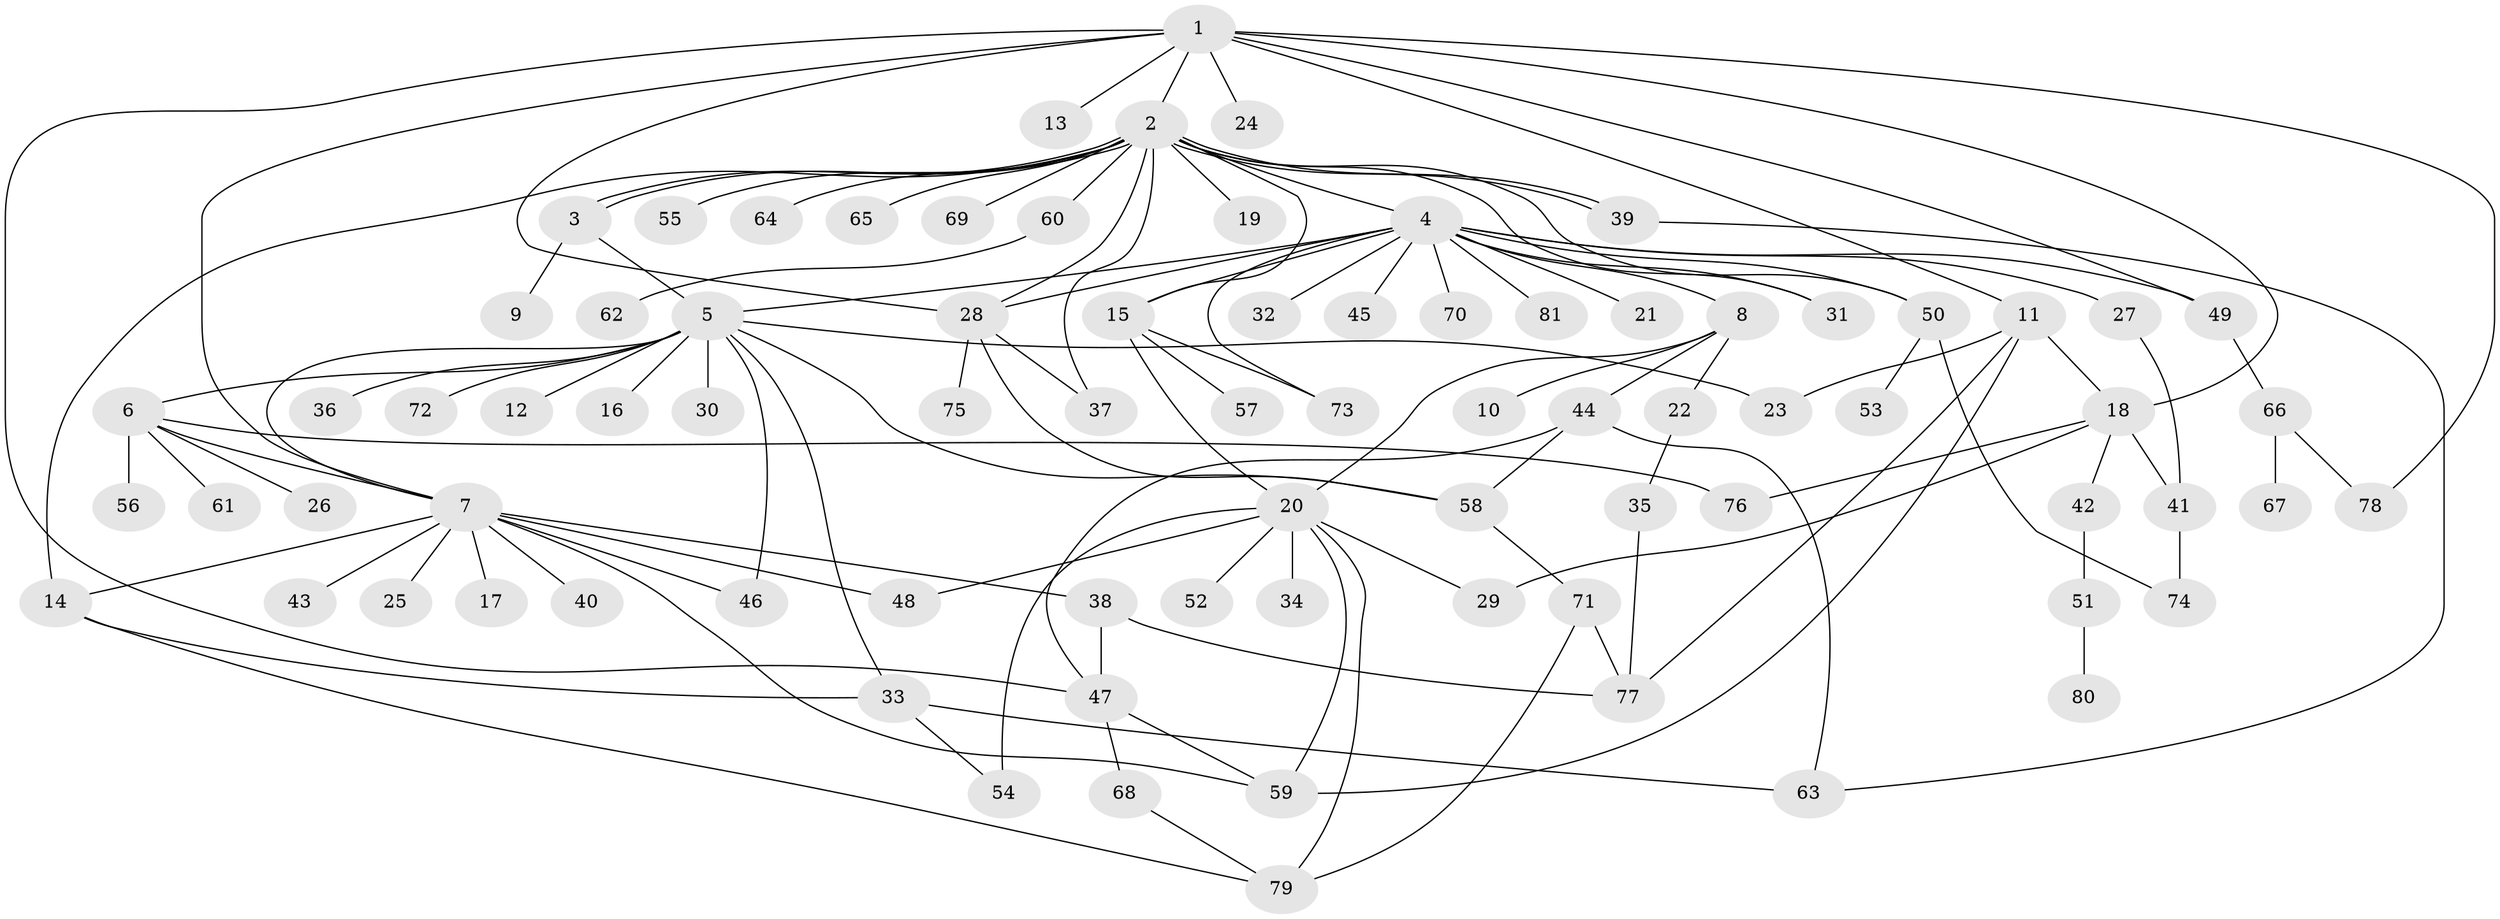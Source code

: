 // Generated by graph-tools (version 1.1) at 2025/14/03/09/25 04:14:44]
// undirected, 81 vertices, 121 edges
graph export_dot {
graph [start="1"]
  node [color=gray90,style=filled];
  1;
  2;
  3;
  4;
  5;
  6;
  7;
  8;
  9;
  10;
  11;
  12;
  13;
  14;
  15;
  16;
  17;
  18;
  19;
  20;
  21;
  22;
  23;
  24;
  25;
  26;
  27;
  28;
  29;
  30;
  31;
  32;
  33;
  34;
  35;
  36;
  37;
  38;
  39;
  40;
  41;
  42;
  43;
  44;
  45;
  46;
  47;
  48;
  49;
  50;
  51;
  52;
  53;
  54;
  55;
  56;
  57;
  58;
  59;
  60;
  61;
  62;
  63;
  64;
  65;
  66;
  67;
  68;
  69;
  70;
  71;
  72;
  73;
  74;
  75;
  76;
  77;
  78;
  79;
  80;
  81;
  1 -- 2;
  1 -- 7;
  1 -- 11;
  1 -- 13;
  1 -- 18;
  1 -- 24;
  1 -- 28;
  1 -- 47;
  1 -- 49;
  1 -- 78;
  2 -- 3;
  2 -- 3;
  2 -- 4;
  2 -- 14;
  2 -- 15;
  2 -- 19;
  2 -- 28;
  2 -- 31;
  2 -- 37;
  2 -- 39;
  2 -- 39;
  2 -- 50;
  2 -- 55;
  2 -- 60;
  2 -- 64;
  2 -- 65;
  2 -- 69;
  3 -- 5;
  3 -- 9;
  4 -- 5;
  4 -- 8;
  4 -- 15;
  4 -- 21;
  4 -- 27;
  4 -- 28;
  4 -- 31;
  4 -- 32;
  4 -- 45;
  4 -- 49;
  4 -- 50;
  4 -- 70;
  4 -- 73;
  4 -- 81;
  5 -- 6;
  5 -- 7;
  5 -- 12;
  5 -- 16;
  5 -- 23;
  5 -- 30;
  5 -- 33;
  5 -- 36;
  5 -- 46;
  5 -- 58;
  5 -- 72;
  6 -- 7;
  6 -- 26;
  6 -- 56;
  6 -- 61;
  6 -- 76;
  7 -- 14;
  7 -- 17;
  7 -- 25;
  7 -- 38;
  7 -- 40;
  7 -- 43;
  7 -- 46;
  7 -- 48;
  7 -- 59;
  8 -- 10;
  8 -- 20;
  8 -- 22;
  8 -- 44;
  11 -- 18;
  11 -- 23;
  11 -- 59;
  11 -- 77;
  14 -- 33;
  14 -- 79;
  15 -- 20;
  15 -- 57;
  15 -- 73;
  18 -- 29;
  18 -- 41;
  18 -- 42;
  18 -- 76;
  20 -- 29;
  20 -- 34;
  20 -- 48;
  20 -- 52;
  20 -- 54;
  20 -- 59;
  20 -- 79;
  22 -- 35;
  27 -- 41;
  28 -- 37;
  28 -- 58;
  28 -- 75;
  33 -- 54;
  33 -- 63;
  35 -- 77;
  38 -- 47;
  38 -- 77;
  39 -- 63;
  41 -- 74;
  42 -- 51;
  44 -- 47;
  44 -- 58;
  44 -- 63;
  47 -- 59;
  47 -- 68;
  49 -- 66;
  50 -- 53;
  50 -- 74;
  51 -- 80;
  58 -- 71;
  60 -- 62;
  66 -- 67;
  66 -- 78;
  68 -- 79;
  71 -- 77;
  71 -- 79;
}

